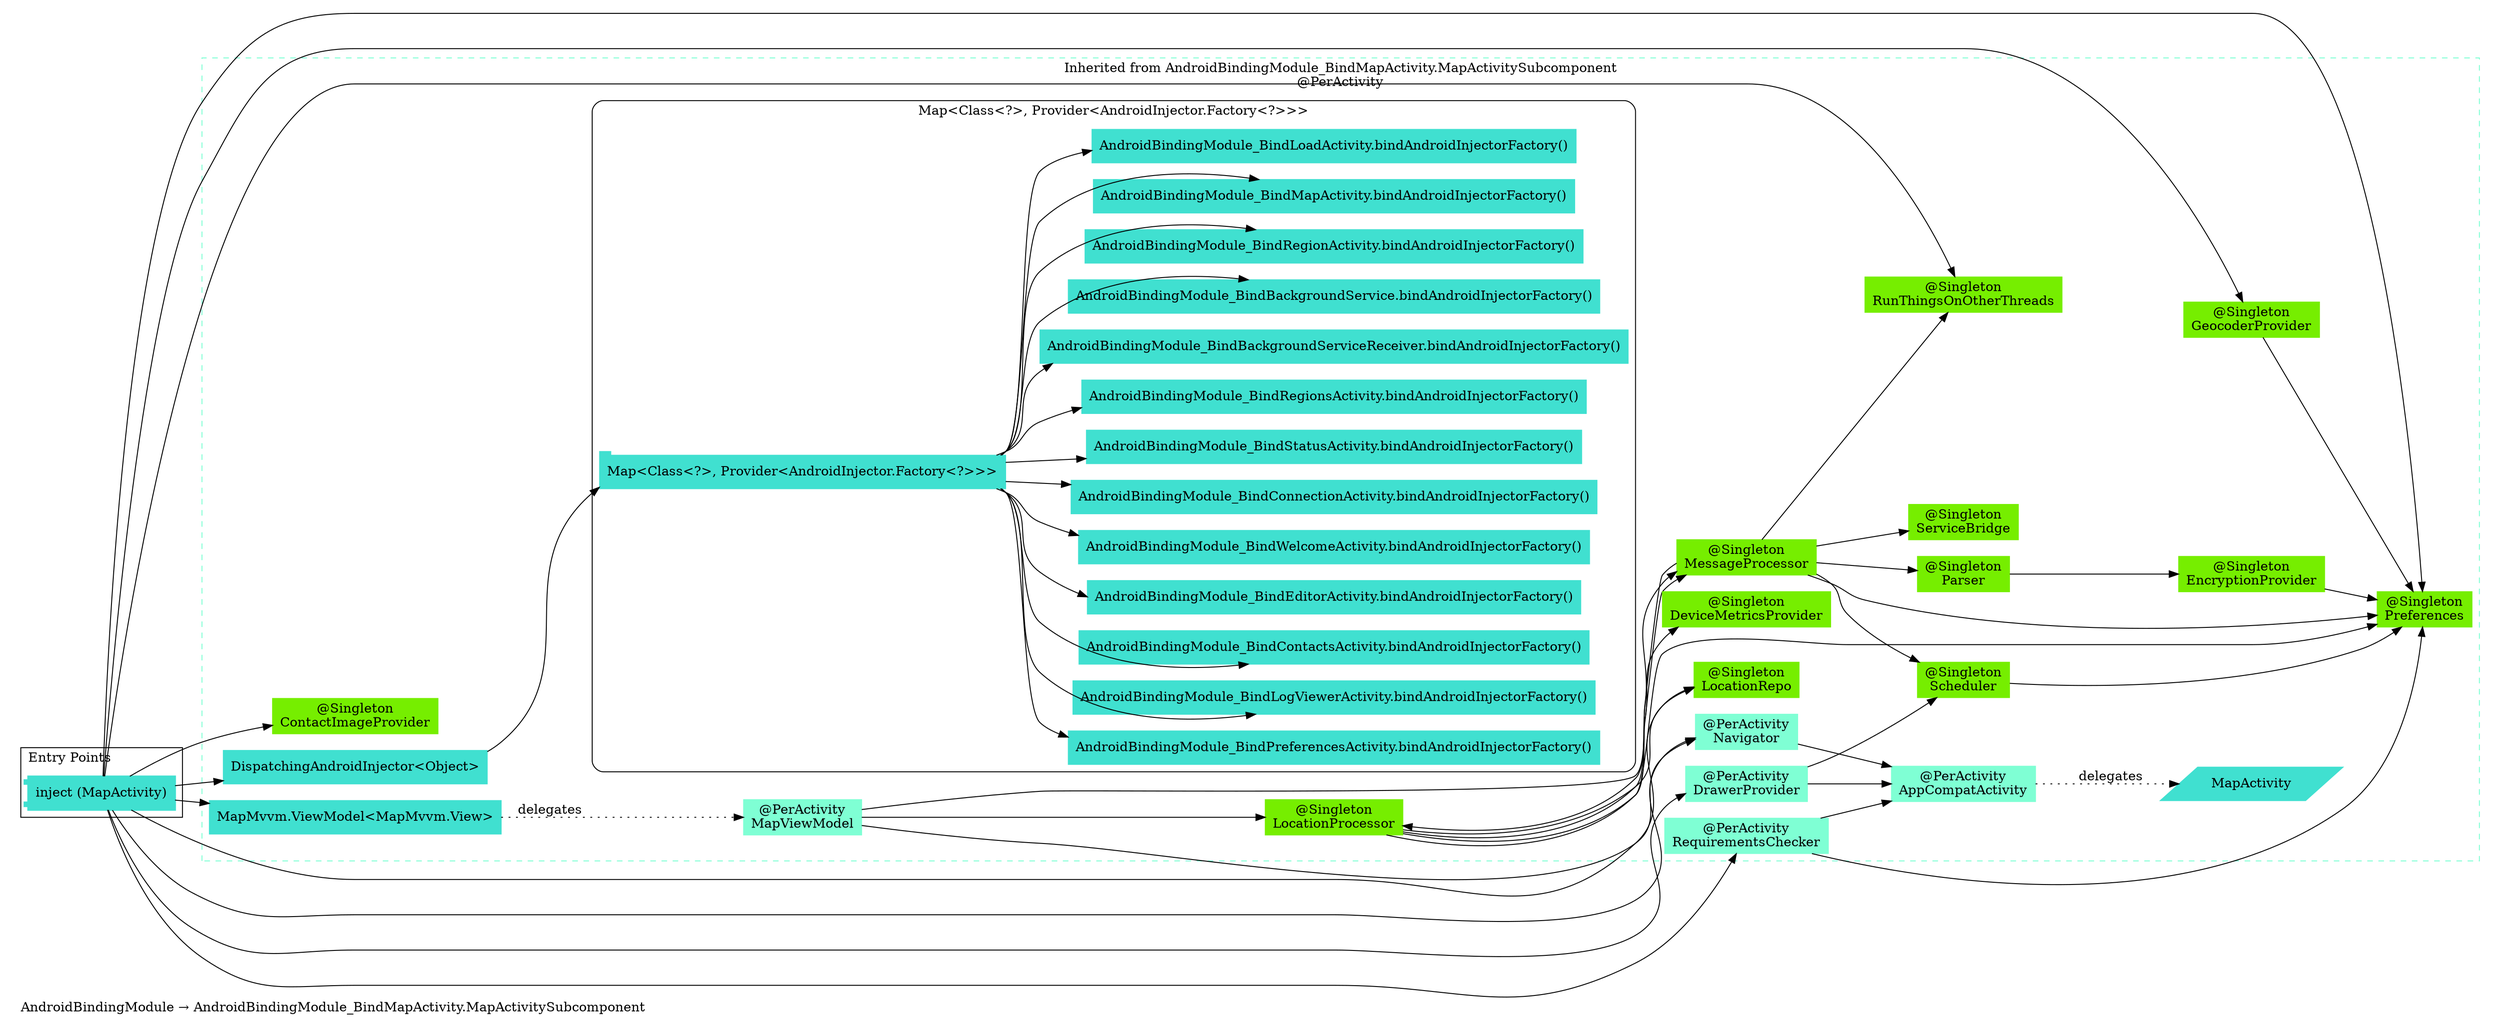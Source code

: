 digraph "org.owntracks.android.injection.modules.AndroidBindingModule → org.owntracks.android.injection.modules.AndroidBindingModule_BindMapActivity.MapActivitySubcomponent" {
  graph [rankdir="LR", labeljust="l", label="AndroidBindingModule → AndroidBindingModule_BindMapActivity.MapActivitySubcomponent", pad="0.2", compound="true"]
  node [shape="rectangle", style="filled", color="turquoise"]
  subgraph "cluster_Entry Points" {
    graph [labeljust="l", label="Entry Points"]
    node [shape="component", penwidth="2"]
    "8c3155bd-d51c-4683-9880-b927b6757d82" [label="inject (MapActivity)", color="turquoise", shape="component"]
  }
  subgraph "cluster_Dependency Graph" {
    graph [labeljust="l", label="Dependency Graph"]
    "0b47e032-e0a7-487f-b603-ac6bf64b04bd" [label="DispatchingAndroidInjector<Object>", color="turquoise"]
    "e8329513-8f5f-42b7-bf88-b071857adf88" [label="MapMvvm.ViewModel<MapMvvm.View>", color="turquoise"]
    "2e21de99-19f8-4d44-a3e6-7324f28724ab" [label="@PerActivity\nDrawerProvider", color="aquamarine"]
    "2c12549b-f62d-4a6b-9472-e40d5c63ecb6" [label="@Singleton\nPreferences", color="chartreuse2"]
    "dc298520-3571-42ad-936f-44e240eaa97e" [label="@Singleton\nLocationRepo", color="chartreuse2"]
    "d2559e37-09c7-45cc-916f-378090bd9f2b" [label="@Singleton\nRunThingsOnOtherThreads", color="chartreuse2"]
    "843882d5-3caa-41fd-b711-0b5ea813f98a" [label="@Singleton\nContactImageProvider", color="chartreuse2"]
    "9c27e986-644d-49ed-b4a1-355f344200a1" [label="@Singleton\nGeocoderProvider", color="chartreuse2"]
    "ccd3e288-a01e-42f3-b550-b735e9fcdd19" [label="@PerActivity\nNavigator", color="aquamarine"]
    "ceb5fd98-80da-4ef3-aa7b-602cc5a02fc6" [label="@PerActivity\nRequirementsChecker", color="aquamarine"]
    "483dae86-a62c-4eb9-a08d-bf3a84414620" [label="@PerActivity\nMapViewModel", color="aquamarine"]
    "a31d9919-1450-41e3-9403-6e2ffedcde95" [label="@Singleton\nLocationProcessor", color="chartreuse2"]
    "ade86354-dbad-41c8-b059-4168c5f92f8e" [label="@Singleton\nMessageProcessor", color="chartreuse2"]
    "7def0a18-b8e0-46f9-b7b2-a52878d828f6" [label="@Singleton\nDeviceMetricsProvider", color="chartreuse2"]
    "511c6199-02df-41a4-96e4-917946e32652" [label="@Singleton\nParser", color="chartreuse2"]
    "7ddb4c1a-481e-4c67-b475-b84f10f4a987" [label="@Singleton\nScheduler", color="chartreuse2"]
    "4725d8c0-1ffb-4be3-9934-66c2a4188c56" [label="@Singleton\nServiceBridge", color="chartreuse2"]
    "86b1603f-997b-4060-b9c6-0e799f99b55d" [label="@Singleton\nEncryptionProvider", color="chartreuse2"]
    "62700c8a-caa4-46c6-9c26-408faedd3045" [label="@PerActivity\nAppCompatActivity", color="aquamarine"]
    "1401d71e-f946-4569-89c5-6f0fe58d8391" [label="MapActivity", color="turquoise", shape="parallelogram"]
    subgraph "cluster_Map<Class<?>, Provider<AndroidInjector.Factory<?>>>" {
      graph [label="Map<Class<?>, Provider<AndroidInjector.Factory<?>>>", labeljust="c", style="rounded", color="black"]
      "59857b6a-d371-4545-9119-ac4e207cf11d" [label="Map<Class<?>, Provider<AndroidInjector.Factory<?>>>", color="turquoise", shape="tab"]
      "9de5517a-c78e-492e-97ee-0bfc721bb9f5" [label="AndroidBindingModule_BindEditorActivity.bindAndroidInjectorFactory()", color="turquoise"]
      "f3ac08c6-d883-46cf-ad29-08e1d2dc4230" [label="AndroidBindingModule_BindWelcomeActivity.bindAndroidInjectorFactory()", color="turquoise"]
      "5422b905-a74e-4f2f-9608-250d5331a715" [label="AndroidBindingModule_BindConnectionActivity.bindAndroidInjectorFactory()", color="turquoise"]
      "930f5dcb-3fe0-420a-832c-38a616311c49" [label="AndroidBindingModule_BindStatusActivity.bindAndroidInjectorFactory()", color="turquoise"]
      "91cc7ed9-a9e5-458a-97cf-d1f22d2ae5eb" [label="AndroidBindingModule_BindRegionsActivity.bindAndroidInjectorFactory()", color="turquoise"]
      "de7bcb91-de86-4fb6-836f-17530f4fcce8" [label="AndroidBindingModule_BindBackgroundServiceReceiver.bindAndroidInjectorFactory()", color="turquoise"]
      "8251a416-610e-4661-8bf4-ab0caceb12da" [label="AndroidBindingModule_BindBackgroundService.bindAndroidInjectorFactory()", color="turquoise"]
      "908e33b1-9406-43aa-a5ea-daafe63f5759" [label="AndroidBindingModule_BindRegionActivity.bindAndroidInjectorFactory()", color="turquoise"]
      "7440d593-1c2c-4508-9348-3e9562bc7971" [label="AndroidBindingModule_BindMapActivity.bindAndroidInjectorFactory()", color="turquoise"]
      "d51ea332-1895-4531-a353-6418d14a0695" [label="AndroidBindingModule_BindLoadActivity.bindAndroidInjectorFactory()", color="turquoise"]
      "f6013446-d8bd-475f-8b26-febca34a8868" [label="AndroidBindingModule_BindPreferencesActivity.bindAndroidInjectorFactory()", color="turquoise"]
      "84591a78-9e73-48a8-b1ba-59999d6b90b5" [label="AndroidBindingModule_BindLogViewerActivity.bindAndroidInjectorFactory()", color="turquoise"]
      "195ee92f-9802-4864-99cb-382e0d415164" [label="AndroidBindingModule_BindContactsActivity.bindAndroidInjectorFactory()", color="turquoise"]
    }
  }
  subgraph "cluster_Subcomponents" {
    graph [labeljust="l", shape="folder", label="Subcomponents"]
  }
  subgraph "cluster_AndroidBindingModule → AndroidBindingModule_BindMapActivity.MapActivitySubcomponent" {
    graph [labeljust="c", label="Inherited from AndroidBindingModule_BindMapActivity.MapActivitySubcomponent\n@PerActivity", style="dashed", href="full_org.owntracks.android.injection.modules.AndroidBindingModule_BindMapActivity.MapActivitySubcomponent.svg", color="aquamarine"]
    "9c27e986-644d-49ed-b4a1-355f344200a1" [label="@Singleton\nGeocoderProvider", color="chartreuse2"]
    "843882d5-3caa-41fd-b711-0b5ea813f98a" [label="@Singleton\nContactImageProvider", color="chartreuse2"]
    "2e21de99-19f8-4d44-a3e6-7324f28724ab" [label="@PerActivity\nDrawerProvider", color="aquamarine"]
    "e8329513-8f5f-42b7-bf88-b071857adf88" [label="MapMvvm.ViewModel<MapMvvm.View>", color="turquoise"]
    "ceb5fd98-80da-4ef3-aa7b-602cc5a02fc6" [label="@PerActivity\nRequirementsChecker", color="aquamarine"]
    "dc298520-3571-42ad-936f-44e240eaa97e" [label="@Singleton\nLocationRepo", color="chartreuse2"]
    "d2559e37-09c7-45cc-916f-378090bd9f2b" [label="@Singleton\nRunThingsOnOtherThreads", color="chartreuse2"]
    "ccd3e288-a01e-42f3-b550-b735e9fcdd19" [label="@PerActivity\nNavigator", color="aquamarine"]
    "0b47e032-e0a7-487f-b603-ac6bf64b04bd" [label="DispatchingAndroidInjector<Object>", color="turquoise"]
    "2c12549b-f62d-4a6b-9472-e40d5c63ecb6" [label="@Singleton\nPreferences", color="chartreuse2"]
    "483dae86-a62c-4eb9-a08d-bf3a84414620" [label="@PerActivity\nMapViewModel", color="aquamarine"]
    "7ddb4c1a-481e-4c67-b475-b84f10f4a987" [label="@Singleton\nScheduler", color="chartreuse2"]
    "62700c8a-caa4-46c6-9c26-408faedd3045" [label="@PerActivity\nAppCompatActivity", color="aquamarine"]
    "2c12549b-f62d-4a6b-9472-e40d5c63ecb6" [label="@Singleton\nPreferences", color="chartreuse2"]
    "62700c8a-caa4-46c6-9c26-408faedd3045" [label="@PerActivity\nAppCompatActivity", color="aquamarine"]
    "62700c8a-caa4-46c6-9c26-408faedd3045" [label="@PerActivity\nAppCompatActivity", color="aquamarine"]
    "2c12549b-f62d-4a6b-9472-e40d5c63ecb6" [label="@Singleton\nPreferences", color="chartreuse2"]
    "ade86354-dbad-41c8-b059-4168c5f92f8e" [label="@Singleton\nMessageProcessor", color="chartreuse2"]
    "a31d9919-1450-41e3-9403-6e2ffedcde95" [label="@Singleton\nLocationProcessor", color="chartreuse2"]
    "ccd3e288-a01e-42f3-b550-b735e9fcdd19" [label="@PerActivity\nNavigator", color="aquamarine"]
    "7def0a18-b8e0-46f9-b7b2-a52878d828f6" [label="@Singleton\nDeviceMetricsProvider", color="chartreuse2"]
    "ade86354-dbad-41c8-b059-4168c5f92f8e" [label="@Singleton\nMessageProcessor", color="chartreuse2"]
    "dc298520-3571-42ad-936f-44e240eaa97e" [label="@Singleton\nLocationRepo", color="chartreuse2"]
    "2c12549b-f62d-4a6b-9472-e40d5c63ecb6" [label="@Singleton\nPreferences", color="chartreuse2"]
    "511c6199-02df-41a4-96e4-917946e32652" [label="@Singleton\nParser", color="chartreuse2"]
    "4725d8c0-1ffb-4be3-9934-66c2a4188c56" [label="@Singleton\nServiceBridge", color="chartreuse2"]
    "7ddb4c1a-481e-4c67-b475-b84f10f4a987" [label="@Singleton\nScheduler", color="chartreuse2"]
    "a31d9919-1450-41e3-9403-6e2ffedcde95" [label="@Singleton\nLocationProcessor", color="chartreuse2"]
    "d2559e37-09c7-45cc-916f-378090bd9f2b" [label="@Singleton\nRunThingsOnOtherThreads", color="chartreuse2"]
    "2c12549b-f62d-4a6b-9472-e40d5c63ecb6" [label="@Singleton\nPreferences", color="chartreuse2"]
    "86b1603f-997b-4060-b9c6-0e799f99b55d" [label="@Singleton\nEncryptionProvider", color="chartreuse2"]
    "2c12549b-f62d-4a6b-9472-e40d5c63ecb6" [label="@Singleton\nPreferences", color="chartreuse2"]
    "2c12549b-f62d-4a6b-9472-e40d5c63ecb6" [label="@Singleton\nPreferences", color="chartreuse2"]
    "1401d71e-f946-4569-89c5-6f0fe58d8391" [label="MapActivity", color="turquoise", shape="parallelogram"]
    subgraph "cluster_Map<Class<?>, Provider<AndroidInjector.Factory<?>>>" {
      graph [label="Map<Class<?>, Provider<AndroidInjector.Factory<?>>>", labeljust="c", style="rounded", color="black"]
      "59857b6a-d371-4545-9119-ac4e207cf11d" [label="Map<Class<?>, Provider<AndroidInjector.Factory<?>>>", color="turquoise", shape="tab"]
      "9de5517a-c78e-492e-97ee-0bfc721bb9f5" [label="AndroidBindingModule_BindEditorActivity.bindAndroidInjectorFactory()", color="turquoise"]
      "f3ac08c6-d883-46cf-ad29-08e1d2dc4230" [label="AndroidBindingModule_BindWelcomeActivity.bindAndroidInjectorFactory()", color="turquoise"]
      "5422b905-a74e-4f2f-9608-250d5331a715" [label="AndroidBindingModule_BindConnectionActivity.bindAndroidInjectorFactory()", color="turquoise"]
      "930f5dcb-3fe0-420a-832c-38a616311c49" [label="AndroidBindingModule_BindStatusActivity.bindAndroidInjectorFactory()", color="turquoise"]
      "91cc7ed9-a9e5-458a-97cf-d1f22d2ae5eb" [label="AndroidBindingModule_BindRegionsActivity.bindAndroidInjectorFactory()", color="turquoise"]
      "de7bcb91-de86-4fb6-836f-17530f4fcce8" [label="AndroidBindingModule_BindBackgroundServiceReceiver.bindAndroidInjectorFactory()", color="turquoise"]
      "8251a416-610e-4661-8bf4-ab0caceb12da" [label="AndroidBindingModule_BindBackgroundService.bindAndroidInjectorFactory()", color="turquoise"]
      "908e33b1-9406-43aa-a5ea-daafe63f5759" [label="AndroidBindingModule_BindRegionActivity.bindAndroidInjectorFactory()", color="turquoise"]
      "7440d593-1c2c-4508-9348-3e9562bc7971" [label="AndroidBindingModule_BindMapActivity.bindAndroidInjectorFactory()", color="turquoise"]
      "d51ea332-1895-4531-a353-6418d14a0695" [label="AndroidBindingModule_BindLoadActivity.bindAndroidInjectorFactory()", color="turquoise"]
      "f6013446-d8bd-475f-8b26-febca34a8868" [label="AndroidBindingModule_BindPreferencesActivity.bindAndroidInjectorFactory()", color="turquoise"]
      "84591a78-9e73-48a8-b1ba-59999d6b90b5" [label="AndroidBindingModule_BindLogViewerActivity.bindAndroidInjectorFactory()", color="turquoise"]
      "195ee92f-9802-4864-99cb-382e0d415164" [label="AndroidBindingModule_BindContactsActivity.bindAndroidInjectorFactory()", color="turquoise"]
    }
  }
  subgraph "cluster_AndroidBindingModule" {
    graph [labeljust="c", label="Inherited from AndroidBindingModule", style="dashed", href="full_org.owntracks.android.injection.modules.AndroidBindingModule.svg"]
    "9de5517a-c78e-492e-97ee-0bfc721bb9f5" [label="AndroidBindingModule_BindEditorActivity.bindAndroidInjectorFactory()", color="turquoise"]
    "f3ac08c6-d883-46cf-ad29-08e1d2dc4230" [label="AndroidBindingModule_BindWelcomeActivity.bindAndroidInjectorFactory()", color="turquoise"]
    "5422b905-a74e-4f2f-9608-250d5331a715" [label="AndroidBindingModule_BindConnectionActivity.bindAndroidInjectorFactory()", color="turquoise"]
    "930f5dcb-3fe0-420a-832c-38a616311c49" [label="AndroidBindingModule_BindStatusActivity.bindAndroidInjectorFactory()", color="turquoise"]
    "91cc7ed9-a9e5-458a-97cf-d1f22d2ae5eb" [label="AndroidBindingModule_BindRegionsActivity.bindAndroidInjectorFactory()", color="turquoise"]
    "de7bcb91-de86-4fb6-836f-17530f4fcce8" [label="AndroidBindingModule_BindBackgroundServiceReceiver.bindAndroidInjectorFactory()", color="turquoise"]
    "8251a416-610e-4661-8bf4-ab0caceb12da" [label="AndroidBindingModule_BindBackgroundService.bindAndroidInjectorFactory()", color="turquoise"]
    "908e33b1-9406-43aa-a5ea-daafe63f5759" [label="AndroidBindingModule_BindRegionActivity.bindAndroidInjectorFactory()", color="turquoise"]
    "7440d593-1c2c-4508-9348-3e9562bc7971" [label="AndroidBindingModule_BindMapActivity.bindAndroidInjectorFactory()", color="turquoise"]
    "d51ea332-1895-4531-a353-6418d14a0695" [label="AndroidBindingModule_BindLoadActivity.bindAndroidInjectorFactory()", color="turquoise"]
    "f6013446-d8bd-475f-8b26-febca34a8868" [label="AndroidBindingModule_BindPreferencesActivity.bindAndroidInjectorFactory()", color="turquoise"]
    "84591a78-9e73-48a8-b1ba-59999d6b90b5" [label="AndroidBindingModule_BindLogViewerActivity.bindAndroidInjectorFactory()", color="turquoise"]
    "195ee92f-9802-4864-99cb-382e0d415164" [label="AndroidBindingModule_BindContactsActivity.bindAndroidInjectorFactory()", color="turquoise"]
  }
  "8c3155bd-d51c-4683-9880-b927b6757d82" -> "d2559e37-09c7-45cc-916f-378090bd9f2b"
  "8c3155bd-d51c-4683-9880-b927b6757d82" -> "ceb5fd98-80da-4ef3-aa7b-602cc5a02fc6"
  "8c3155bd-d51c-4683-9880-b927b6757d82" -> "e8329513-8f5f-42b7-bf88-b071857adf88"
  "8c3155bd-d51c-4683-9880-b927b6757d82" -> "9c27e986-644d-49ed-b4a1-355f344200a1"
  "8c3155bd-d51c-4683-9880-b927b6757d82" -> "2e21de99-19f8-4d44-a3e6-7324f28724ab"
  "8c3155bd-d51c-4683-9880-b927b6757d82" -> "0b47e032-e0a7-487f-b603-ac6bf64b04bd"
  "8c3155bd-d51c-4683-9880-b927b6757d82" -> "dc298520-3571-42ad-936f-44e240eaa97e"
  "8c3155bd-d51c-4683-9880-b927b6757d82" -> "843882d5-3caa-41fd-b711-0b5ea813f98a"
  "8c3155bd-d51c-4683-9880-b927b6757d82" -> "ccd3e288-a01e-42f3-b550-b735e9fcdd19"
  "8c3155bd-d51c-4683-9880-b927b6757d82" -> "2c12549b-f62d-4a6b-9472-e40d5c63ecb6"
  "0b47e032-e0a7-487f-b603-ac6bf64b04bd" -> "59857b6a-d371-4545-9119-ac4e207cf11d"
  "e8329513-8f5f-42b7-bf88-b071857adf88" -> "483dae86-a62c-4eb9-a08d-bf3a84414620" [style="dotted", label="delegates"]
  "2e21de99-19f8-4d44-a3e6-7324f28724ab" -> "62700c8a-caa4-46c6-9c26-408faedd3045"
  "2e21de99-19f8-4d44-a3e6-7324f28724ab" -> "7ddb4c1a-481e-4c67-b475-b84f10f4a987"
  "7ddb4c1a-481e-4c67-b475-b84f10f4a987" -> "2c12549b-f62d-4a6b-9472-e40d5c63ecb6"
  "9c27e986-644d-49ed-b4a1-355f344200a1" -> "2c12549b-f62d-4a6b-9472-e40d5c63ecb6"
  "ade86354-dbad-41c8-b059-4168c5f92f8e" -> "2c12549b-f62d-4a6b-9472-e40d5c63ecb6"
  "a31d9919-1450-41e3-9403-6e2ffedcde95" -> "2c12549b-f62d-4a6b-9472-e40d5c63ecb6"
  "ceb5fd98-80da-4ef3-aa7b-602cc5a02fc6" -> "2c12549b-f62d-4a6b-9472-e40d5c63ecb6"
  "86b1603f-997b-4060-b9c6-0e799f99b55d" -> "2c12549b-f62d-4a6b-9472-e40d5c63ecb6"
  "a31d9919-1450-41e3-9403-6e2ffedcde95" -> "dc298520-3571-42ad-936f-44e240eaa97e"
  "ade86354-dbad-41c8-b059-4168c5f92f8e" -> "d2559e37-09c7-45cc-916f-378090bd9f2b"
  "483dae86-a62c-4eb9-a08d-bf3a84414620" -> "ccd3e288-a01e-42f3-b550-b735e9fcdd19"
  "ccd3e288-a01e-42f3-b550-b735e9fcdd19" -> "62700c8a-caa4-46c6-9c26-408faedd3045"
  "ceb5fd98-80da-4ef3-aa7b-602cc5a02fc6" -> "62700c8a-caa4-46c6-9c26-408faedd3045"
  "59857b6a-d371-4545-9119-ac4e207cf11d" -> "d51ea332-1895-4531-a353-6418d14a0695"
  "59857b6a-d371-4545-9119-ac4e207cf11d" -> "930f5dcb-3fe0-420a-832c-38a616311c49"
  "59857b6a-d371-4545-9119-ac4e207cf11d" -> "8251a416-610e-4661-8bf4-ab0caceb12da"
  "59857b6a-d371-4545-9119-ac4e207cf11d" -> "9de5517a-c78e-492e-97ee-0bfc721bb9f5"
  "59857b6a-d371-4545-9119-ac4e207cf11d" -> "f6013446-d8bd-475f-8b26-febca34a8868"
  "59857b6a-d371-4545-9119-ac4e207cf11d" -> "91cc7ed9-a9e5-458a-97cf-d1f22d2ae5eb"
  "59857b6a-d371-4545-9119-ac4e207cf11d" -> "908e33b1-9406-43aa-a5ea-daafe63f5759"
  "59857b6a-d371-4545-9119-ac4e207cf11d" -> "5422b905-a74e-4f2f-9608-250d5331a715"
  "59857b6a-d371-4545-9119-ac4e207cf11d" -> "84591a78-9e73-48a8-b1ba-59999d6b90b5"
  "59857b6a-d371-4545-9119-ac4e207cf11d" -> "195ee92f-9802-4864-99cb-382e0d415164"
  "59857b6a-d371-4545-9119-ac4e207cf11d" -> "f3ac08c6-d883-46cf-ad29-08e1d2dc4230"
  "59857b6a-d371-4545-9119-ac4e207cf11d" -> "7440d593-1c2c-4508-9348-3e9562bc7971"
  "59857b6a-d371-4545-9119-ac4e207cf11d" -> "de7bcb91-de86-4fb6-836f-17530f4fcce8"
  "483dae86-a62c-4eb9-a08d-bf3a84414620" -> "ade86354-dbad-41c8-b059-4168c5f92f8e"
  "483dae86-a62c-4eb9-a08d-bf3a84414620" -> "a31d9919-1450-41e3-9403-6e2ffedcde95"
  "ade86354-dbad-41c8-b059-4168c5f92f8e" -> "a31d9919-1450-41e3-9403-6e2ffedcde95"
  "a31d9919-1450-41e3-9403-6e2ffedcde95" -> "7def0a18-b8e0-46f9-b7b2-a52878d828f6"
  "a31d9919-1450-41e3-9403-6e2ffedcde95" -> "ade86354-dbad-41c8-b059-4168c5f92f8e"
  "ade86354-dbad-41c8-b059-4168c5f92f8e" -> "7ddb4c1a-481e-4c67-b475-b84f10f4a987"
  "ade86354-dbad-41c8-b059-4168c5f92f8e" -> "511c6199-02df-41a4-96e4-917946e32652"
  "ade86354-dbad-41c8-b059-4168c5f92f8e" -> "4725d8c0-1ffb-4be3-9934-66c2a4188c56"
  "511c6199-02df-41a4-96e4-917946e32652" -> "86b1603f-997b-4060-b9c6-0e799f99b55d"
  "62700c8a-caa4-46c6-9c26-408faedd3045" -> "1401d71e-f946-4569-89c5-6f0fe58d8391" [style="dotted", label="delegates"]
}
